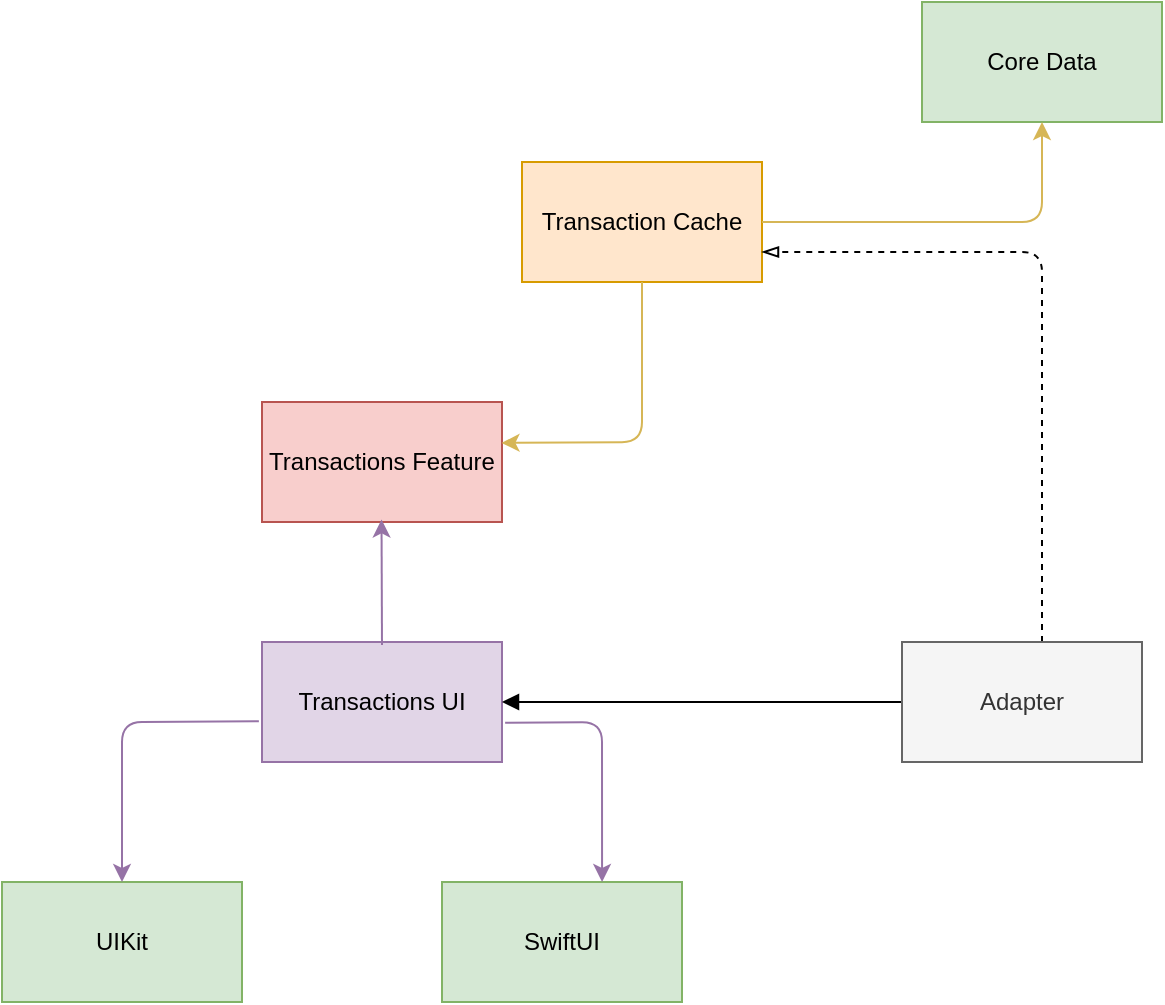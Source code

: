 <mxfile version="16.1.2" type="device"><diagram id="YoSxIZhaBqEacin8DFAZ" name="Page-1"><mxGraphModel dx="1106" dy="765" grid="1" gridSize="10" guides="1" tooltips="1" connect="1" arrows="1" fold="1" page="1" pageScale="1" pageWidth="850" pageHeight="1100" math="0" shadow="0"><root><mxCell id="0"/><mxCell id="1" parent="0"/><mxCell id="rfgOHM1fvU7FRbClk3tj-2" value="UIKit" style="rounded=0;whiteSpace=wrap;html=1;strokeColor=#82b366;fillColor=#d5e8d4;" vertex="1" parent="1"><mxGeometry x="220" y="560" width="120" height="60" as="geometry"/></mxCell><mxCell id="rfgOHM1fvU7FRbClk3tj-3" value="Transactions UI" style="rounded=0;whiteSpace=wrap;html=1;strokeColor=#9673a6;fillColor=#e1d5e7;" vertex="1" parent="1"><mxGeometry x="350" y="440" width="120" height="60" as="geometry"/></mxCell><mxCell id="rfgOHM1fvU7FRbClk3tj-4" value="Transactions Feature" style="rounded=0;whiteSpace=wrap;html=1;strokeColor=#b85450;fillColor=#f8cecc;" vertex="1" parent="1"><mxGeometry x="350" y="320" width="120" height="60" as="geometry"/></mxCell><mxCell id="rfgOHM1fvU7FRbClk3tj-5" value="Transaction Cache" style="rounded=0;whiteSpace=wrap;html=1;strokeColor=#d79b00;fillColor=#ffe6cc;" vertex="1" parent="1"><mxGeometry x="480" y="200" width="120" height="60" as="geometry"/></mxCell><mxCell id="rfgOHM1fvU7FRbClk3tj-6" value="" style="endArrow=classic;html=1;fillColor=#e1d5e7;strokeColor=#9673a6;entryX=0.498;entryY=0.979;entryDx=0;entryDy=0;exitX=0.5;exitY=0.024;exitDx=0;exitDy=0;exitPerimeter=0;entryPerimeter=0;" edge="1" parent="1" source="rfgOHM1fvU7FRbClk3tj-3" target="rfgOHM1fvU7FRbClk3tj-4"><mxGeometry width="50" height="50" relative="1" as="geometry"><mxPoint x="400" y="440" as="sourcePoint"/><mxPoint x="450" y="390" as="targetPoint"/></mxGeometry></mxCell><mxCell id="rfgOHM1fvU7FRbClk3tj-7" value="" style="endArrow=classic;html=1;fillColor=#e1d5e7;strokeColor=#9673a6;exitX=-0.013;exitY=0.66;exitDx=0;exitDy=0;entryX=0.5;entryY=0;entryDx=0;entryDy=0;exitPerimeter=0;" edge="1" parent="1" source="rfgOHM1fvU7FRbClk3tj-3" target="rfgOHM1fvU7FRbClk3tj-2"><mxGeometry width="50" height="50" relative="1" as="geometry"><mxPoint x="410.36" y="561.38" as="sourcePoint"/><mxPoint x="460" y="540" as="targetPoint"/><Array as="points"><mxPoint x="280" y="480"/></Array></mxGeometry></mxCell><mxCell id="rfgOHM1fvU7FRbClk3tj-8" value="" style="endArrow=classic;html=1;fillColor=#fff2cc;strokeColor=#d6b656;exitX=0.5;exitY=1;exitDx=0;exitDy=0;entryX=0.998;entryY=0.341;entryDx=0;entryDy=0;entryPerimeter=0;" edge="1" parent="1" source="rfgOHM1fvU7FRbClk3tj-5" target="rfgOHM1fvU7FRbClk3tj-4"><mxGeometry width="50" height="50" relative="1" as="geometry"><mxPoint x="600" y="470" as="sourcePoint"/><mxPoint x="650" y="420" as="targetPoint"/><Array as="points"><mxPoint x="540" y="340"/></Array></mxGeometry></mxCell><mxCell id="rfgOHM1fvU7FRbClk3tj-9" value="Core Data" style="rounded=0;whiteSpace=wrap;html=1;strokeColor=#82b366;fillColor=#d5e8d4;" vertex="1" parent="1"><mxGeometry x="680" y="120" width="120" height="60" as="geometry"/></mxCell><mxCell id="rfgOHM1fvU7FRbClk3tj-10" value="" style="endArrow=classic;html=1;fillColor=#fff2cc;strokeColor=#d6b656;entryX=0.5;entryY=1;entryDx=0;entryDy=0;" edge="1" parent="1" target="rfgOHM1fvU7FRbClk3tj-9"><mxGeometry width="50" height="50" relative="1" as="geometry"><mxPoint x="600" y="230" as="sourcePoint"/><mxPoint x="650" y="180" as="targetPoint"/><Array as="points"><mxPoint x="640" y="230"/><mxPoint x="740" y="230"/></Array></mxGeometry></mxCell><mxCell id="rfgOHM1fvU7FRbClk3tj-11" value="SwiftUI" style="rounded=0;whiteSpace=wrap;html=1;strokeColor=#82b366;fillColor=#d5e8d4;" vertex="1" parent="1"><mxGeometry x="440" y="560" width="120" height="60" as="geometry"/></mxCell><mxCell id="rfgOHM1fvU7FRbClk3tj-12" value="" style="endArrow=classic;html=1;fillColor=#e1d5e7;strokeColor=#9673a6;exitX=1.013;exitY=0.673;exitDx=0;exitDy=0;exitPerimeter=0;entryX=0.667;entryY=0;entryDx=0;entryDy=0;entryPerimeter=0;" edge="1" parent="1" source="rfgOHM1fvU7FRbClk3tj-3" target="rfgOHM1fvU7FRbClk3tj-11"><mxGeometry width="50" height="50" relative="1" as="geometry"><mxPoint x="574.22" y="460" as="sourcePoint"/><mxPoint x="505.78" y="540.4" as="targetPoint"/><Array as="points"><mxPoint x="520" y="480"/></Array></mxGeometry></mxCell><mxCell id="rfgOHM1fvU7FRbClk3tj-15" style="edgeStyle=orthogonalEdgeStyle;rounded=1;orthogonalLoop=1;jettySize=auto;html=1;entryX=1;entryY=0.75;entryDx=0;entryDy=0;endArrow=blockThin;endFill=0;dashed=1;" edge="1" parent="1" source="rfgOHM1fvU7FRbClk3tj-14" target="rfgOHM1fvU7FRbClk3tj-5"><mxGeometry relative="1" as="geometry"><Array as="points"><mxPoint x="740" y="245"/></Array></mxGeometry></mxCell><mxCell id="rfgOHM1fvU7FRbClk3tj-17" style="edgeStyle=orthogonalEdgeStyle;rounded=1;orthogonalLoop=1;jettySize=auto;html=1;endArrow=block;endFill=1;" edge="1" parent="1" source="rfgOHM1fvU7FRbClk3tj-14" target="rfgOHM1fvU7FRbClk3tj-3"><mxGeometry relative="1" as="geometry"/></mxCell><mxCell id="rfgOHM1fvU7FRbClk3tj-14" value="Adapter" style="rounded=0;whiteSpace=wrap;html=1;fillColor=#f5f5f5;fontColor=#333333;strokeColor=#666666;" vertex="1" parent="1"><mxGeometry x="670" y="440" width="120" height="60" as="geometry"/></mxCell></root></mxGraphModel></diagram></mxfile>